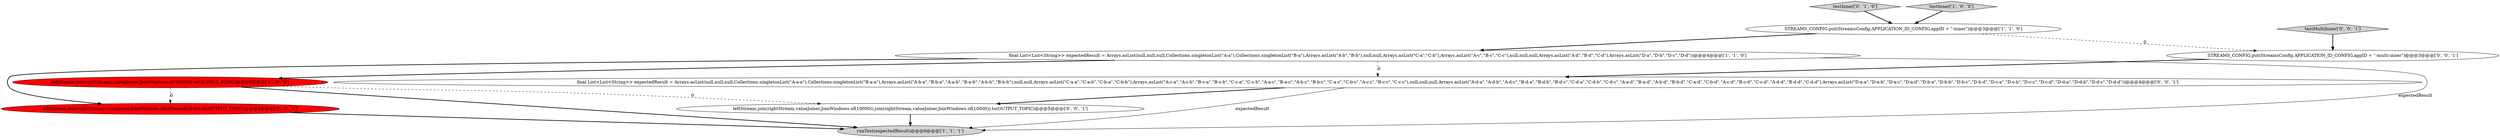 digraph {
6 [style = filled, label = "testInner['0', '1', '0']", fillcolor = lightgray, shape = diamond image = "AAA0AAABBB2BBB"];
9 [style = filled, label = "leftStream.join(rightStream,valueJoiner,JoinWindows.of(10000)).join(rightStream,valueJoiner,JoinWindows.of(10000)).to(OUTPUT_TOPIC)@@@5@@@['0', '0', '1']", fillcolor = white, shape = ellipse image = "AAA0AAABBB3BBB"];
3 [style = filled, label = "testInner['1', '0', '0']", fillcolor = lightgray, shape = diamond image = "AAA0AAABBB1BBB"];
5 [style = filled, label = "leftStream.join(rightStream,valueJoiner,JoinWindows.of(ofSeconds(10))).to(OUTPUT_TOPIC)@@@5@@@['0', '1', '0']", fillcolor = red, shape = ellipse image = "AAA1AAABBB2BBB"];
2 [style = filled, label = "final List<List<String>> expectedResult = Arrays.asList(null,null,null,Collections.singletonList(\"A-a\"),Collections.singletonList(\"B-a\"),Arrays.asList(\"A-b\",\"B-b\"),null,null,Arrays.asList(\"C-a\",\"C-b\"),Arrays.asList(\"A-c\",\"B-c\",\"C-c\"),null,null,null,Arrays.asList(\"A-d\",\"B-d\",\"C-d\"),Arrays.asList(\"D-a\",\"D-b\",\"D-c\",\"D-d\"))@@@4@@@['1', '1', '0']", fillcolor = white, shape = ellipse image = "AAA0AAABBB1BBB"];
1 [style = filled, label = "leftStream.join(rightStream,valueJoiner,JoinWindows.of(10000)).to(OUTPUT_TOPIC)@@@5@@@['1', '0', '0']", fillcolor = red, shape = ellipse image = "AAA1AAABBB1BBB"];
7 [style = filled, label = "STREAMS_CONFIG.put(StreamsConfig.APPLICATION_ID_CONFIG,appID + \"-multi-inner\")@@@3@@@['0', '0', '1']", fillcolor = white, shape = ellipse image = "AAA0AAABBB3BBB"];
8 [style = filled, label = "final List<List<String>> expectedResult = Arrays.asList(null,null,null,Collections.singletonList(\"A-a-a\"),Collections.singletonList(\"B-a-a\"),Arrays.asList(\"A-b-a\",\"B-b-a\",\"A-a-b\",\"B-a-b\",\"A-b-b\",\"B-b-b\"),null,null,Arrays.asList(\"C-a-a\",\"C-a-b\",\"C-b-a\",\"C-b-b\"),Arrays.asList(\"A-c-a\",\"A-c-b\",\"B-c-a\",\"B-c-b\",\"C-c-a\",\"C-c-b\",\"A-a-c\",\"B-a-c\",\"A-b-c\",\"B-b-c\",\"C-a-c\",\"C-b-c\",\"A-c-c\",\"B-c-c\",\"C-c-c\"),null,null,null,Arrays.asList(\"A-d-a\",\"A-d-b\",\"A-d-c\",\"B-d-a\",\"B-d-b\",\"B-d-c\",\"C-d-a\",\"C-d-b\",\"C-d-c\",\"A-a-d\",\"B-a-d\",\"A-b-d\",\"B-b-d\",\"C-a-d\",\"C-b-d\",\"A-c-d\",\"B-c-d\",\"C-c-d\",\"A-d-d\",\"B-d-d\",\"C-d-d\"),Arrays.asList(\"D-a-a\",\"D-a-b\",\"D-a-c\",\"D-a-d\",\"D-b-a\",\"D-b-b\",\"D-b-c\",\"D-b-d\",\"D-c-a\",\"D-c-b\",\"D-c-c\",\"D-c-d\",\"D-d-a\",\"D-d-b\",\"D-d-c\",\"D-d-d\"))@@@4@@@['0', '0', '1']", fillcolor = white, shape = ellipse image = "AAA0AAABBB3BBB"];
4 [style = filled, label = "STREAMS_CONFIG.put(StreamsConfig.APPLICATION_ID_CONFIG,appID + \"-inner\")@@@3@@@['1', '1', '0']", fillcolor = white, shape = ellipse image = "AAA0AAABBB1BBB"];
0 [style = filled, label = "runTest(expectedResult)@@@6@@@['1', '1', '1']", fillcolor = lightgray, shape = ellipse image = "AAA0AAABBB1BBB"];
10 [style = filled, label = "testMultiInner['0', '0', '1']", fillcolor = lightgray, shape = diamond image = "AAA0AAABBB3BBB"];
6->4 [style = bold, label=""];
1->9 [style = dashed, label="0"];
4->2 [style = bold, label=""];
1->0 [style = bold, label=""];
9->0 [style = bold, label=""];
1->5 [style = dashed, label="0"];
5->0 [style = bold, label=""];
8->0 [style = solid, label="expectedResult"];
7->8 [style = bold, label=""];
4->7 [style = dashed, label="0"];
3->4 [style = bold, label=""];
10->7 [style = bold, label=""];
2->1 [style = bold, label=""];
2->8 [style = dashed, label="0"];
2->0 [style = solid, label="expectedResult"];
2->5 [style = bold, label=""];
8->9 [style = bold, label=""];
}
